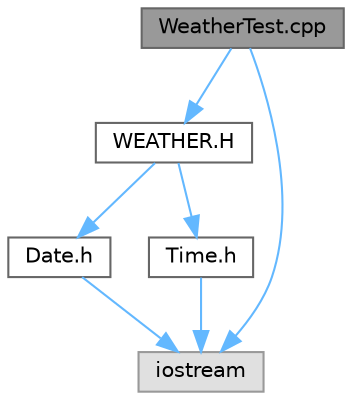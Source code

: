 digraph "WeatherTest.cpp"
{
 // LATEX_PDF_SIZE
  bgcolor="transparent";
  edge [fontname=Helvetica,fontsize=10,labelfontname=Helvetica,labelfontsize=10];
  node [fontname=Helvetica,fontsize=10,shape=box,height=0.2,width=0.4];
  Node1 [id="Node000001",label="WeatherTest.cpp",height=0.2,width=0.4,color="gray40", fillcolor="grey60", style="filled", fontcolor="black",tooltip="Unit Test for Weather."];
  Node1 -> Node2 [id="edge1_Node000001_Node000002",color="steelblue1",style="solid",tooltip=" "];
  Node2 [id="Node000002",label="WEATHER.H",height=0.2,width=0.4,color="grey40", fillcolor="white", style="filled",URL="$_weather_8h.html",tooltip="Class for storing Wind log details such as date, time, wind speed, solar radiation and air temperatur..."];
  Node2 -> Node3 [id="edge2_Node000002_Node000003",color="steelblue1",style="solid",tooltip=" "];
  Node3 [id="Node000003",label="Date.h",height=0.2,width=0.4,color="grey40", fillcolor="white", style="filled",URL="$_date_8h.html",tooltip="used to create date object"];
  Node3 -> Node4 [id="edge3_Node000003_Node000004",color="steelblue1",style="solid",tooltip=" "];
  Node4 [id="Node000004",label="iostream",height=0.2,width=0.4,color="grey60", fillcolor="#E0E0E0", style="filled",tooltip=" "];
  Node2 -> Node5 [id="edge4_Node000002_Node000005",color="steelblue1",style="solid",tooltip=" "];
  Node5 [id="Node000005",label="Time.h",height=0.2,width=0.4,color="grey40", fillcolor="white", style="filled",URL="$_time_8h.html",tooltip="used to create Time object"];
  Node5 -> Node4 [id="edge5_Node000005_Node000004",color="steelblue1",style="solid",tooltip=" "];
  Node1 -> Node4 [id="edge6_Node000001_Node000004",color="steelblue1",style="solid",tooltip=" "];
}

